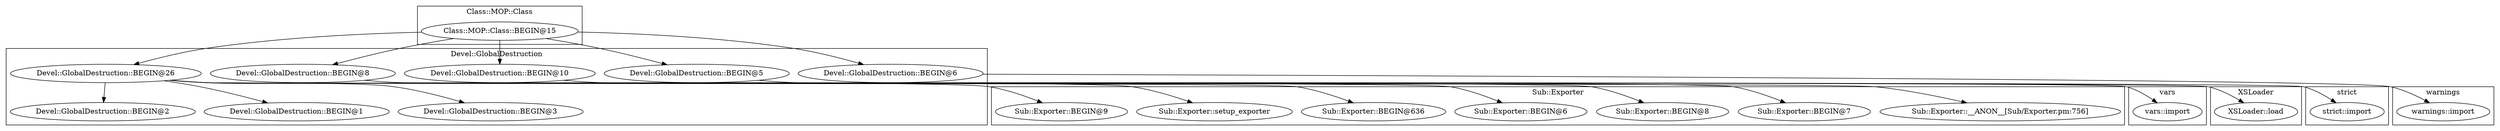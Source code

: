 digraph {
graph [overlap=false]
subgraph cluster_warnings {
	label="warnings";
	"warnings::import";
}
subgraph cluster_vars {
	label="vars";
	"vars::import";
}
subgraph cluster_XSLoader {
	label="XSLoader";
	"XSLoader::load";
}
subgraph cluster_Sub_Exporter {
	label="Sub::Exporter";
	"Sub::Exporter::__ANON__[Sub/Exporter.pm:756]";
	"Sub::Exporter::BEGIN@7";
	"Sub::Exporter::BEGIN@8";
	"Sub::Exporter::BEGIN@6";
	"Sub::Exporter::BEGIN@636";
	"Sub::Exporter::setup_exporter";
	"Sub::Exporter::BEGIN@9";
}
subgraph cluster_strict {
	label="strict";
	"strict::import";
}
subgraph cluster_Devel_GlobalDestruction {
	label="Devel::GlobalDestruction";
	"Devel::GlobalDestruction::BEGIN@26";
	"Devel::GlobalDestruction::BEGIN@8";
	"Devel::GlobalDestruction::BEGIN@2";
	"Devel::GlobalDestruction::BEGIN@1";
	"Devel::GlobalDestruction::BEGIN@10";
	"Devel::GlobalDestruction::BEGIN@5";
	"Devel::GlobalDestruction::BEGIN@3";
	"Devel::GlobalDestruction::BEGIN@6";
}
subgraph cluster_Class_MOP_Class {
	label="Class::MOP::Class";
	"Class::MOP::Class::BEGIN@15";
}
"Devel::GlobalDestruction::BEGIN@26" -> "Sub::Exporter::__ANON__[Sub/Exporter.pm:756]";
"Class::MOP::Class::BEGIN@15" -> "Devel::GlobalDestruction::BEGIN@5";
"Devel::GlobalDestruction::BEGIN@26" -> "Sub::Exporter::BEGIN@6";
"Devel::GlobalDestruction::BEGIN@26" -> "Sub::Exporter::BEGIN@9";
"Class::MOP::Class::BEGIN@15" -> "Devel::GlobalDestruction::BEGIN@8";
"Devel::GlobalDestruction::BEGIN@26" -> "Sub::Exporter::BEGIN@8";
"Devel::GlobalDestruction::BEGIN@26" -> "Sub::Exporter::BEGIN@7";
"Devel::GlobalDestruction::BEGIN@10" -> "XSLoader::load";
"Devel::GlobalDestruction::BEGIN@26" -> "Devel::GlobalDestruction::BEGIN@1";
"Class::MOP::Class::BEGIN@15" -> "Devel::GlobalDestruction::BEGIN@10";
"Devel::GlobalDestruction::BEGIN@26" -> "Devel::GlobalDestruction::BEGIN@3";
"Devel::GlobalDestruction::BEGIN@26" -> "Sub::Exporter::setup_exporter";
"Class::MOP::Class::BEGIN@15" -> "Devel::GlobalDestruction::BEGIN@6";
"Devel::GlobalDestruction::BEGIN@6" -> "warnings::import";
"Devel::GlobalDestruction::BEGIN@8" -> "vars::import";
"Devel::GlobalDestruction::BEGIN@26" -> "Sub::Exporter::BEGIN@636";
"Class::MOP::Class::BEGIN@15" -> "Devel::GlobalDestruction::BEGIN@26";
"Devel::GlobalDestruction::BEGIN@26" -> "Devel::GlobalDestruction::BEGIN@2";
"Devel::GlobalDestruction::BEGIN@5" -> "strict::import";
}
